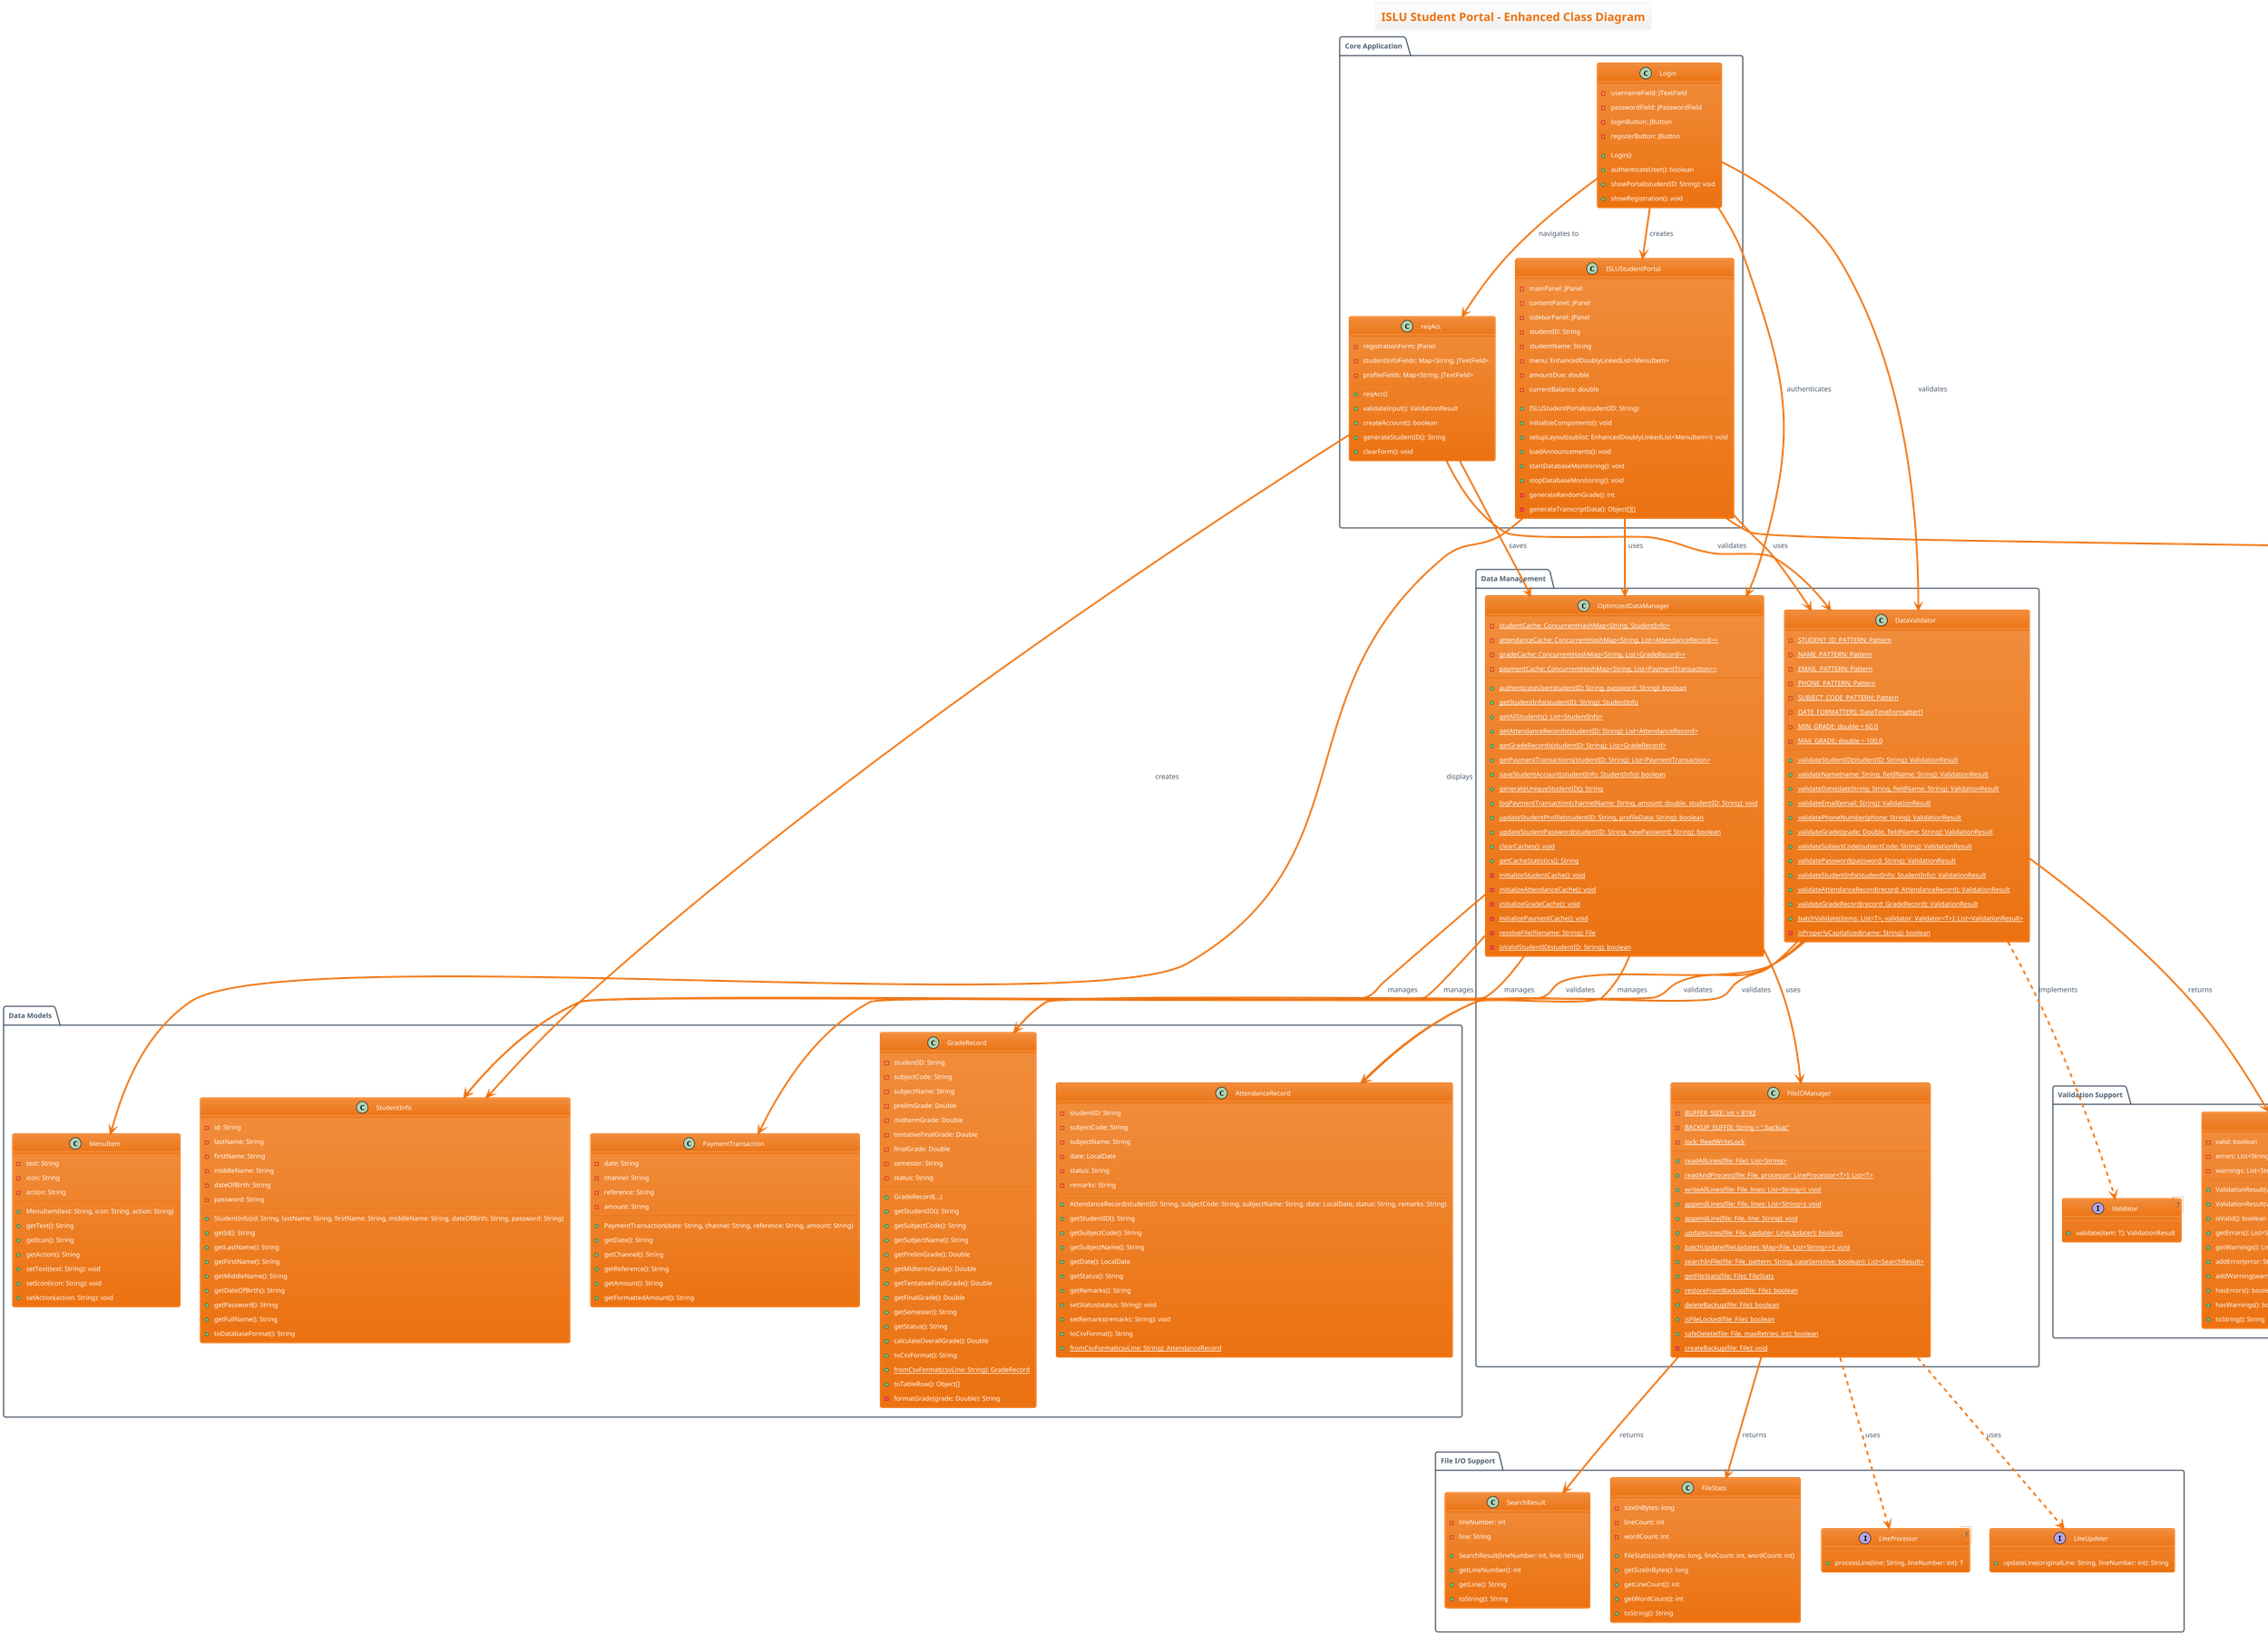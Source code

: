 @startuml ClassDiagram
!theme aws-orange

title ISLU Student Portal - Enhanced Class Diagram

package "Core Application" {
    class ISLUStudentPortal {
        -mainPanel: JPanel
        -contentPanel: JPanel
        -sidebarPanel: JPanel
        -studentID: String
        -studentName: String
        -menu: EnhancedDoublyLinkedList<MenuItem>
        -amountDue: double
        -currentBalance: double
        +ISLUStudentPortal(studentID: String)
        +initializeComponents(): void
        +setupLayout(sublist: EnhancedDoublyLinkedList<MenuItem>): void
        +loadAnnouncements(): void
        +startDatabaseMonitoring(): void
        +stopDatabaseMonitoring(): void
        -generateRandomGrade(): int
        -generateTranscriptData(): Object[][]
    }

    class Login {
        -usernameField: JTextField
        -passwordField: JPasswordField
        -loginButton: JButton
        -registerButton: JButton
        +Login()
        +authenticateUser(): boolean
        +showPortal(studentID: String): void
        +showRegistration(): void
    }

    class reqAcc {
        -registrationForm: JPanel
        -studentInfoFields: Map<String, JTextField>
        -profileFields: Map<String, JTextField>
        +reqAcc()
        +validateInput(): ValidationResult
        +createAccount(): boolean
        +generateStudentID(): String
        +clearForm(): void
    }
}

package "Enhanced Data Structures" {
    class EnhancedDoublyLinkedList<T> {
        -head: DoublyLinkedNode<T>
        -tail: DoublyLinkedNode<T>
        -size: int
        -isSorted: boolean
        -lastUsedComparator: Comparator<T>
        +add(data: T): void
        +addFirst(data: T): void
        +addLast(data: T): void
        +add(index: int, data: T): void
        +get(index: int): T
        +set(index: int, data: T): void
        +remove(index: int): T
        +removeFirst(): T
        +removeLast(): T
        +indexOf(data: T): int
        +contains(data: T): boolean
        +sort(comparator: Comparator<T>): void
        +binarySearch(key: T, comparator: Comparator<T>): int
        +reverse(): void
        +clear(): void
        +iterator(): Iterator<T>
        +reverseIterator(): Iterator<T>
        -getNodeAt(index: int): DoublyLinkedNode<T>
        -mergeSort(node: DoublyLinkedNode<T>, comparator: Comparator<T>): DoublyLinkedNode<T>
    }

    class EnhancedSinglyLinkedList<T> {
        -head: Node<T>
        -tail: Node<T>
        -size: int
        -isSorted: boolean
        +add(data: T): void
        +addFirst(data: T): void
        +addLast(data: T): void
        +get(index: int): T
        +remove(index: int): T
        +removeFirst(): T
        +removeLast(): T
        +sort(comparator: Comparator<T>): void
        +hasCycle(): boolean
        +findCycleStart(): Node<T>
        +reverse(): void
        +getMiddleElement(): T
        +removeDuplicatesFromSorted(): void
        -mergeSort(node: Node<T>, comparator: Comparator<T>): Node<T>
        -getMiddle(node: Node<T>): Node<T>
    }

    class DoublyLinkedNode<T> {
        -data: T
        -next: DoublyLinkedNode<T>
        -prev: DoublyLinkedNode<T>
        +DoublyLinkedNode(data: T)
        +getData(): T
        +setData(data: T): void
        +getNext(): DoublyLinkedNode<T>
        +setNext(next: DoublyLinkedNode<T>): void
        +getPrev(): DoublyLinkedNode<T>
        +setPrev(prev: DoublyLinkedNode<T>): void
    }

    class Node<T> {
        -data: T
        -next: Node<T>
        +Node(data: T)
        +getData(): T
        +setData(data: T): void
        +getNext(): Node<T>
        +setNext(next: Node<T>): void
    }
}

package "Data Management" {
    class OptimizedDataManager {
        -{static} studentCache: ConcurrentHashMap<String, StudentInfo>
        -{static} attendanceCache: ConcurrentHashMap<String, List<AttendanceRecord>>
        -{static} gradeCache: ConcurrentHashMap<String, List<GradeRecord>>
        -{static} paymentCache: ConcurrentHashMap<String, List<PaymentTransaction>>
        +{static} authenticateUser(studentID: String, password: String): boolean
        +{static} getStudentInfo(studentID: String): StudentInfo
        +{static} getAllStudents(): List<StudentInfo>
        +{static} getAttendanceRecords(studentID: String): List<AttendanceRecord>
        +{static} getGradeRecords(studentID: String): List<GradeRecord>
        +{static} getPaymentTransactions(studentID: String): List<PaymentTransaction>
        +{static} saveStudentAccount(studentInfo: StudentInfo): boolean
        +{static} generateUniqueStudentID(): String
        +{static} logPaymentTransaction(channelName: String, amount: double, studentID: String): void
        +{static} updateStudentProfile(studentID: String, profileData: String): boolean
        +{static} updateStudentPassword(studentID: String, newPassword: String): boolean
        +{static} clearCaches(): void
        +{static} getCacheStatistics(): String
        -{static} initializeStudentCache(): void
        -{static} initializeAttendanceCache(): void
        -{static} initializeGradeCache(): void
        -{static} initializePaymentCache(): void
        -{static} resolveFile(filename: String): File
        -{static} isValidStudentID(studentID: String): boolean
    }

    class FileIOManager {
        -{static} BUFFER_SIZE: int = 8192
        -{static} BACKUP_SUFFIX: String = ".backup"
        -{static} lock: ReadWriteLock
        +{static} readAllLines(file: File): List<String>
        +{static} readAndProcess(file: File, processor: LineProcessor<T>): List<T>
        +{static} writeAllLines(file: File, lines: List<String>): void
        +{static} appendLines(file: File, lines: List<String>): void
        +{static} appendLine(file: File, line: String): void
        +{static} updateLines(file: File, updater: LineUpdater): boolean
        +{static} batchUpdate(fileUpdates: Map<File, List<String>>): void
        +{static} searchInFile(file: File, pattern: String, caseSensitive: boolean): List<SearchResult>
        +{static} getFileStats(file: File): FileStats
        +{static} restoreFromBackup(file: File): boolean
        +{static} deleteBackup(file: File): boolean
        +{static} isFileLocked(file: File): boolean
        +{static} safeDelete(file: File, maxRetries: int): boolean
        -{static} createBackup(file: File): void
    }

    class DataValidator {
        -{static} STUDENT_ID_PATTERN: Pattern
        -{static} NAME_PATTERN: Pattern
        -{static} EMAIL_PATTERN: Pattern
        -{static} PHONE_PATTERN: Pattern
        -{static} SUBJECT_CODE_PATTERN: Pattern
        -{static} DATE_FORMATTERS: DateTimeFormatter[]
        -{static} MIN_GRADE: double = 60.0
        -{static} MAX_GRADE: double = 100.0
        +{static} validateStudentID(studentID: String): ValidationResult
        +{static} validateName(name: String, fieldName: String): ValidationResult
        +{static} validateDate(dateString: String, fieldName: String): ValidationResult
        +{static} validateEmail(email: String): ValidationResult
        +{static} validatePhoneNumber(phone: String): ValidationResult
        +{static} validateGrade(grade: Double, fieldName: String): ValidationResult
        +{static} validateSubjectCode(subjectCode: String): ValidationResult
        +{static} validatePassword(password: String): ValidationResult
        +{static} validateStudentInfo(studentInfo: StudentInfo): ValidationResult
        +{static} validateAttendanceRecord(record: AttendanceRecord): ValidationResult
        +{static} validateGradeRecord(record: GradeRecord): ValidationResult
        +{static} batchValidate(items: List<T>, validator: Validator<T>): List<ValidationResult>
        -{static} isProperlyCapitalized(name: String): boolean
    }
}

package "Data Models" {
    class StudentInfo {
        -id: String
        -lastName: String
        -firstName: String
        -middleName: String
        -dateOfBirth: String
        -password: String
        +StudentInfo(id: String, lastName: String, firstName: String, middleName: String, dateOfBirth: String, password: String)
        +getId(): String
        +getLastName(): String
        +getFirstName(): String
        +getMiddleName(): String
        +getDateOfBirth(): String
        +getPassword(): String
        +getFullName(): String
        +toDatabaseFormat(): String
    }

    class AttendanceRecord {
        -studentID: String
        -subjectCode: String
        -subjectName: String
        -date: LocalDate
        -status: String
        -remarks: String
        +AttendanceRecord(studentID: String, subjectCode: String, subjectName: String, date: LocalDate, status: String, remarks: String)
        +getStudentID(): String
        +getSubjectCode(): String
        +getSubjectName(): String
        +getDate(): LocalDate
        +getStatus(): String
        +getRemarks(): String
        +setStatus(status: String): void
        +setRemarks(remarks: String): void
        +toCsvFormat(): String
        +{static} fromCsvFormat(csvLine: String): AttendanceRecord
    }

    class GradeRecord {
        -studentID: String
        -subjectCode: String
        -subjectName: String
        -prelimGrade: Double
        -midtermGrade: Double
        -tentativeFinalGrade: Double
        -finalGrade: Double
        -semester: String
        -status: String
        +GradeRecord(...)
        +getStudentID(): String
        +getSubjectCode(): String
        +getSubjectName(): String
        +getPrelimGrade(): Double
        +getMidtermGrade(): Double
        +getTentativeFinalGrade(): Double
        +getFinalGrade(): Double
        +getSemester(): String
        +getStatus(): String
        +calculateOverallGrade(): Double
        +toCsvFormat(): String
        +{static} fromCsvFormat(csvLine: String): GradeRecord
        +toTableRow(): Object[]
        -formatGrade(grade: Double): String
    }

    class PaymentTransaction {
        -date: String
        -channel: String
        -reference: String
        -amount: String
        +PaymentTransaction(date: String, channel: String, reference: String, amount: String)
        +getDate(): String
        +getChannel(): String
        +getReference(): String
        +getAmount(): String
        +getFormattedAmount(): String
    }

    class MenuItem {
        -text: String
        -icon: String
        -action: String
        +MenuItem(text: String, icon: String, action: String)
        +getText(): String
        +getIcon(): String
        +getAction(): String
        +setText(text: String): void
        +setIcon(icon: String): void
        +setAction(action: String): void
    }
}

package "Validation Support" {
    class ValidationResult {
        -valid: boolean
        -errors: List<String>
        -warnings: List<String>
        +ValidationResult(valid: boolean)
        +ValidationResult(valid: boolean, errors: List<String>, warnings: List<String>)
        +isValid(): boolean
        +getErrors(): List<String>
        +getWarnings(): List<String>
        +addError(error: String): void
        +addWarning(warning: String): void
        +hasErrors(): boolean
        +hasWarnings(): boolean
        +toString(): String
    }

    interface Validator<T> {
        +validate(item: T): ValidationResult
    }
}

package "File I/O Support" {
    class SearchResult {
        -lineNumber: int
        -line: String
        +SearchResult(lineNumber: int, line: String)
        +getLineNumber(): int
        +getLine(): String
        +toString(): String
    }

    class FileStats {
        -sizeInBytes: long
        -lineCount: int
        -wordCount: int
        +FileStats(sizeInBytes: long, lineCount: int, wordCount: int)
        +getSizeInBytes(): long
        +getLineCount(): int
        +getWordCount(): int
        +toString(): String
    }

    interface LineProcessor<T> {
        +processLine(line: String, lineNumber: int): T
    }

    interface LineUpdater {
        +updateLine(originalLine: String, lineNumber: int): String
    }
}

' Relationships
ISLUStudentPortal --> EnhancedDoublyLinkedList : uses
ISLUStudentPortal --> OptimizedDataManager : uses
ISLUStudentPortal --> DataValidator : uses
ISLUStudentPortal --> MenuItem : displays

Login --> OptimizedDataManager : authenticates
Login --> DataValidator : validates
Login --> ISLUStudentPortal : creates
Login --> reqAcc : navigates to

reqAcc --> OptimizedDataManager : saves
reqAcc --> DataValidator : validates
reqAcc --> StudentInfo : creates

OptimizedDataManager --> FileIOManager : uses
OptimizedDataManager --> StudentInfo : manages
OptimizedDataManager --> AttendanceRecord : manages
OptimizedDataManager --> GradeRecord : manages
OptimizedDataManager --> PaymentTransaction : manages

DataValidator --> ValidationResult : returns
DataValidator --> StudentInfo : validates
DataValidator --> AttendanceRecord : validates
DataValidator --> GradeRecord : validates
DataValidator ..> Validator : implements

FileIOManager --> SearchResult : returns
FileIOManager --> FileStats : returns
FileIOManager ..> LineProcessor : uses
FileIOManager ..> LineUpdater : uses

EnhancedDoublyLinkedList --> DoublyLinkedNode : contains
EnhancedSinglyLinkedList --> Node : contains

@enduml

@startuml SequenceDiagram_Login
!theme aws-orange

title Student Login Process - Sequence Diagram

participant "User" as U
participant "Login" as L
participant "DataValidator" as DV
participant "OptimizedDataManager" as ODM
participant "FileIOManager" as FIM
participant "Cache" as C
participant "ISLUStudentPortal" as P

U -> L: Enter credentials (studentID, password)
activate L

L -> DV: validateStudentID(studentID)
activate DV
DV --> L: ValidationResult
deactivate DV

alt Valid Student ID Format
    L -> ODM: authenticateUser(studentID, password)
    activate ODM
    
    ODM -> C: get(studentID)
    activate C
    
    alt Cache Hit
        C --> ODM: StudentInfo
        deactivate C
        ODM -> ODM: Check password
    else Cache Miss
        C --> ODM: null
        deactivate C
        ODM -> FIM: readAllLines(Database.txt)
        activate FIM
        FIM --> ODM: List<String>
        deactivate FIM
        ODM -> ODM: parseStudentData()
        ODM -> C: put(studentID, studentInfo)
        activate C
        C --> ODM: cached
        deactivate C
        ODM -> ODM: Check password
    end
    
    alt Authentication Success
        ODM --> L: true
        deactivate ODM
        
        L -> P: new ISLUStudentPortal(studentID)
        activate P
        
        P -> ODM: getStudentInfo(studentID)
        activate ODM
        ODM -> C: get(studentID)
        activate C
        C --> ODM: StudentInfo
        deactivate C
        ODM --> P: StudentInfo
        deactivate ODM
        
        P -> P: initializeComponents()
        P -> P: setupLayout()
        P -> P: loadAnnouncements()
        P -> P: startDatabaseMonitoring()
        
        P --> U: Show Portal Dashboard
        deactivate P
        
    else Authentication Failed
        ODM --> L: false
        deactivate ODM
        L --> U: Show "Invalid credentials" error
    end
    
else Invalid Student ID Format
    L --> U: Show "Invalid student ID format" error
end

deactivate L

@enduml

@startuml SequenceDiagram_DataRetrieval
!theme aws-orange

title Data Retrieval with Caching - Sequence Diagram

participant "Portal" as P
participant "OptimizedDataManager" as ODM
participant "StudentCache" as SC
participant "AttendanceCache" as AC
participant "FileIOManager" as FIM
participant "Database Files" as DB

P -> ODM: getAttendanceRecords(studentID)
activate ODM

ODM -> ODM: initializeAttendanceCache()

ODM -> AC: get(studentID)
activate AC

alt Cache Hit
    AC --> ODM: List<AttendanceRecord>
    deactivate AC
    ODM --> P: List<AttendanceRecord>
    
else Cache Miss
    AC --> ODM: null
    deactivate AC
    
    ODM -> FIM: readAllLines(attendanceRecords.txt)
    activate FIM
    
    FIM -> DB: Read file with buffered I/O
    activate DB
    DB --> FIM: File contents
    deactivate DB
    
    FIM --> ODM: List<String>
    deactivate FIM
    
    ODM -> ODM: parseAttendanceData()
    ODM -> ODM: filterByStudentID(studentID)
    ODM -> ODM: validateAttendanceRecords()
    
    ODM -> AC: put(studentID, attendanceRecords)
    activate AC
    AC --> ODM: cached
    deactivate AC
    
    ODM --> P: List<AttendanceRecord>
end

deactivate ODM

@enduml

@startuml UseCaseDiagram
!theme aws-orange

title ISLU Student Portal - Use Case Diagram

left to right direction

actor "Student" as S
actor "Administrator" as A
actor "System" as SYS

package "Student Portal System" {
    usecase "UC1: Login to System" as UC1
    usecase "UC2: Register Account" as UC2
    usecase "UC3: View Profile" as UC3
    usecase "UC4: Update Profile" as UC4
    usecase "UC5: Change Password" as UC5
    usecase "UC6: View Grades" as UC6
    usecase "UC7: View Attendance" as UC7
    usecase "UC8: View Schedule" as UC8
    usecase "UC9: Make Payment" as UC9
    usecase "UC10: View Payment History" as UC10
    usecase "UC11: View Announcements" as UC11
    
    usecase "UC12: Manage Student Data" as UC12
    usecase "UC13: Generate Reports" as UC13
    usecase "UC14: Backup System Data" as UC14
    usecase "UC15: Restore System Data" as UC15
    usecase "UC16: Monitor System Performance" as UC16
    usecase "UC17: Validate Data Integrity" as UC17
}

' Student use cases
S --> UC1
S --> UC2
S --> UC3
S --> UC4
S --> UC5
S --> UC6
S --> UC7
S --> UC8
S --> UC9
S --> UC10
S --> UC11

' Administrator use cases
A --> UC12
A --> UC13
A --> UC14
A --> UC15
A --> UC16
A --> UC17

' System interactions
UC1 --> SYS : <<validate>>
UC2 --> SYS : <<create>>
UC3 --> SYS : <<retrieve>>
UC4 --> SYS : <<update>>
UC5 --> SYS : <<authenticate>>
UC6 --> SYS : <<retrieve>>
UC7 --> SYS : <<retrieve>>
UC8 --> SYS : <<retrieve>>
UC9 --> SYS : <<process>>
UC10 --> SYS : <<retrieve>>
UC11 --> SYS : <<retrieve>>
UC12 --> SYS : <<manage>>
UC13 --> SYS : <<generate>>
UC14 --> SYS : <<backup>>
UC15 --> SYS : <<restore>>
UC16 --> SYS : <<monitor>>
UC17 --> SYS : <<validate>>

' Include relationships
UC1 .> UC3 : <<include>>
UC4 .> UC17 : <<include>>
UC2 .> UC17 : <<include>>
UC9 .> UC1 : <<include>>

' Extend relationships
UC5 ..> UC4 : <<extend>>
UC14 ..> UC16 : <<extend>>

@enduml

@startuml ComponentDiagram
!theme aws-orange

title ISLU Student Portal - Component Diagram

package "Presentation Layer" {
    component [GUI Components] as GUI
    component [Login Module] as LOGIN
    component [Portal Module] as PORTAL
    component [Registration Module] as REG
}

package "Business Logic Layer" {
    component [Optimized Data Manager] as ODM
    component [Data Validator] as VALIDATOR
    component [Portal Utilities] as UTILS
    component [Session Manager] as SESSION
}

package "Data Access Layer" {
    component [File I/O Manager] as FIM
    component [Caching System] as CACHE
}

package "Data Structures Layer" {
    component [Enhanced Doubly Linked List] as EDLL
    component [Enhanced Singly Linked List] as ESLL
    component [Data Models] as MODELS
}

package "Data Storage Layer" {
    database "Database.txt" as DB1
    database "attendanceRecords.txt" as DB2
    database "gradeRecords.txt" as DB3
    database "courseSchedules.txt" as DB4
    database "paymentLogs.txt" as DB5
}

' Presentation to Business Logic
GUI --> ODM
LOGIN --> ODM
PORTAL --> ODM
REG --> ODM

GUI --> VALIDATOR
LOGIN --> VALIDATOR
PORTAL --> VALIDATOR
REG --> VALIDATOR

PORTAL --> UTILS
PORTAL --> SESSION

' Business Logic to Data Access
ODM --> FIM
ODM --> CACHE
ODM --> VALIDATOR

' Data Access to Storage
FIM --> DB1
FIM --> DB2
FIM --> DB3
FIM --> DB4
FIM --> DB5

' Data Structures relationships
ODM --> EDLL
ODM --> ESLL
ODM --> MODELS

CACHE --> MODELS
EDLL --> MODELS
ESLL --> MODELS

' Additional relationships
VALIDATOR --> MODELS
UTILS --> MODELS
SESSION --> MODELS

@enduml

@startuml ActivityDiagram_Registration
!theme aws-orange

title Student Registration Process - Activity Diagram

start

:User opens registration form;

:Enter student information
(Name, DOB, etc.);

:Validate input data;

if (Input valid?) then (no)
  :Show validation errors;
  stop
else (yes)
endif

:Generate unique student ID;

:Check for duplicate ID;

if (ID exists?) then (yes)
  :Generate new unique ID;
else (no)
endif

:Create StudentInfo object;

:Validate complete student data;

if (Data valid?) then (no)
  :Show validation errors;
  stop
else (yes)
endif

:Create backup of database;

:Save to Database.txt;

if (Save successful?) then (no)
  :Restore from backup;
  :Show save error;
  stop
else (yes)
endif

:Update student cache;

:Log to UserPasswordID.txt;

:Show success message;

:Clear registration form;

stop

@enduml

@startuml ActivityDiagram_GradeRetrieval
!theme aws-orange

title Grade Retrieval Process - Activity Diagram

start

:Student requests grades;

:Check grade cache;

if (Cache hit?) then (yes)
  :Return cached grades;
  :Display grades to user;
  stop
else (no)
endif

:Read gradeRecords.txt with buffered I/O;

:Parse grade data;

:Filter by student ID;

:Create GradeRecord objects;

:Validate grade records;

if (All records valid?) then (no)
  :Log validation errors;
  :Filter out invalid records;
else (yes)
endif

:Sort grades by semester;

:Update grade cache;

:Display grades to user;

stop

@enduml

@startuml StateDiagram
!theme aws-orange

title Student Portal Session - State Diagram

[*] --> LoginScreen

state LoginScreen {
    [*] --> WaitingForInput
    WaitingForInput --> Validating : Enter Credentials
    Validating --> WaitingForInput : Invalid Format
    Validating --> Authenticating : Valid Format
    Authenticating --> WaitingForInput : Authentication Failed
}

LoginScreen --> Dashboard : Authentication Success

state Dashboard {
    [*] --> MainView
    MainView --> LoadingData : Select Menu Item
    LoadingData --> DataView : Data Loaded
    LoadingData --> MainView : Loading Failed
    DataView --> MainView : Back Button
    
    state DataView {
        [*] --> ViewingGrades
        ViewingGrades --> ViewingAttendance
        ViewingAttendance --> ViewingSchedule
        ViewingSchedule --> ViewingProfile
        ViewingProfile --> ViewingPayments
        ViewingPayments --> ViewingGrades
    }
}

Dashboard --> EditingProfile : Edit Profile
EditingProfile --> Dashboard : Save/Cancel

Dashboard --> MakingPayment : Make Payment
MakingPayment --> ProcessingPayment : Submit Payment
ProcessingPayment --> PaymentComplete : Success
ProcessingPayment --> MakingPayment : Failed
PaymentComplete --> Dashboard : Continue

Dashboard --> [*] : Logout

@enduml

@startuml PackageDiagram
!theme aws-orange

title ISLU Student Portal - Package Diagram

package "com.islu.portal" {
    
    package "core" {
        class ISLUStudentPortal
        class Login
        class reqAcc
    }
    
    package "data" {
        class OptimizedDataManager
        class FileIOManager
        package "models" {
            class StudentInfo
            class AttendanceRecord
            class GradeRecord
            class PaymentTransaction
        }
    }
    
    package "structures" {
        class EnhancedDoublyLinkedList
        class EnhancedSinglyLinkedList
        class DoublyLinkedNode
        class Node
    }
    
    package "validation" {
        class DataValidator
        class ValidationResult
        interface Validator
    }
    
    package "utils" {
        class PortalUtils
        class PortalSession
        class MenuItem
    }
    
    package "io" {
        class SearchResult
        class FileStats
        interface LineProcessor
        interface LineUpdater
    }
}

' Dependencies
core ..> data
core ..> structures
core ..> validation
core ..> utils

data ..> structures
data ..> validation
data ..> io
data ..> models

validation ..> models
utils ..> models
io ..> models

@enduml